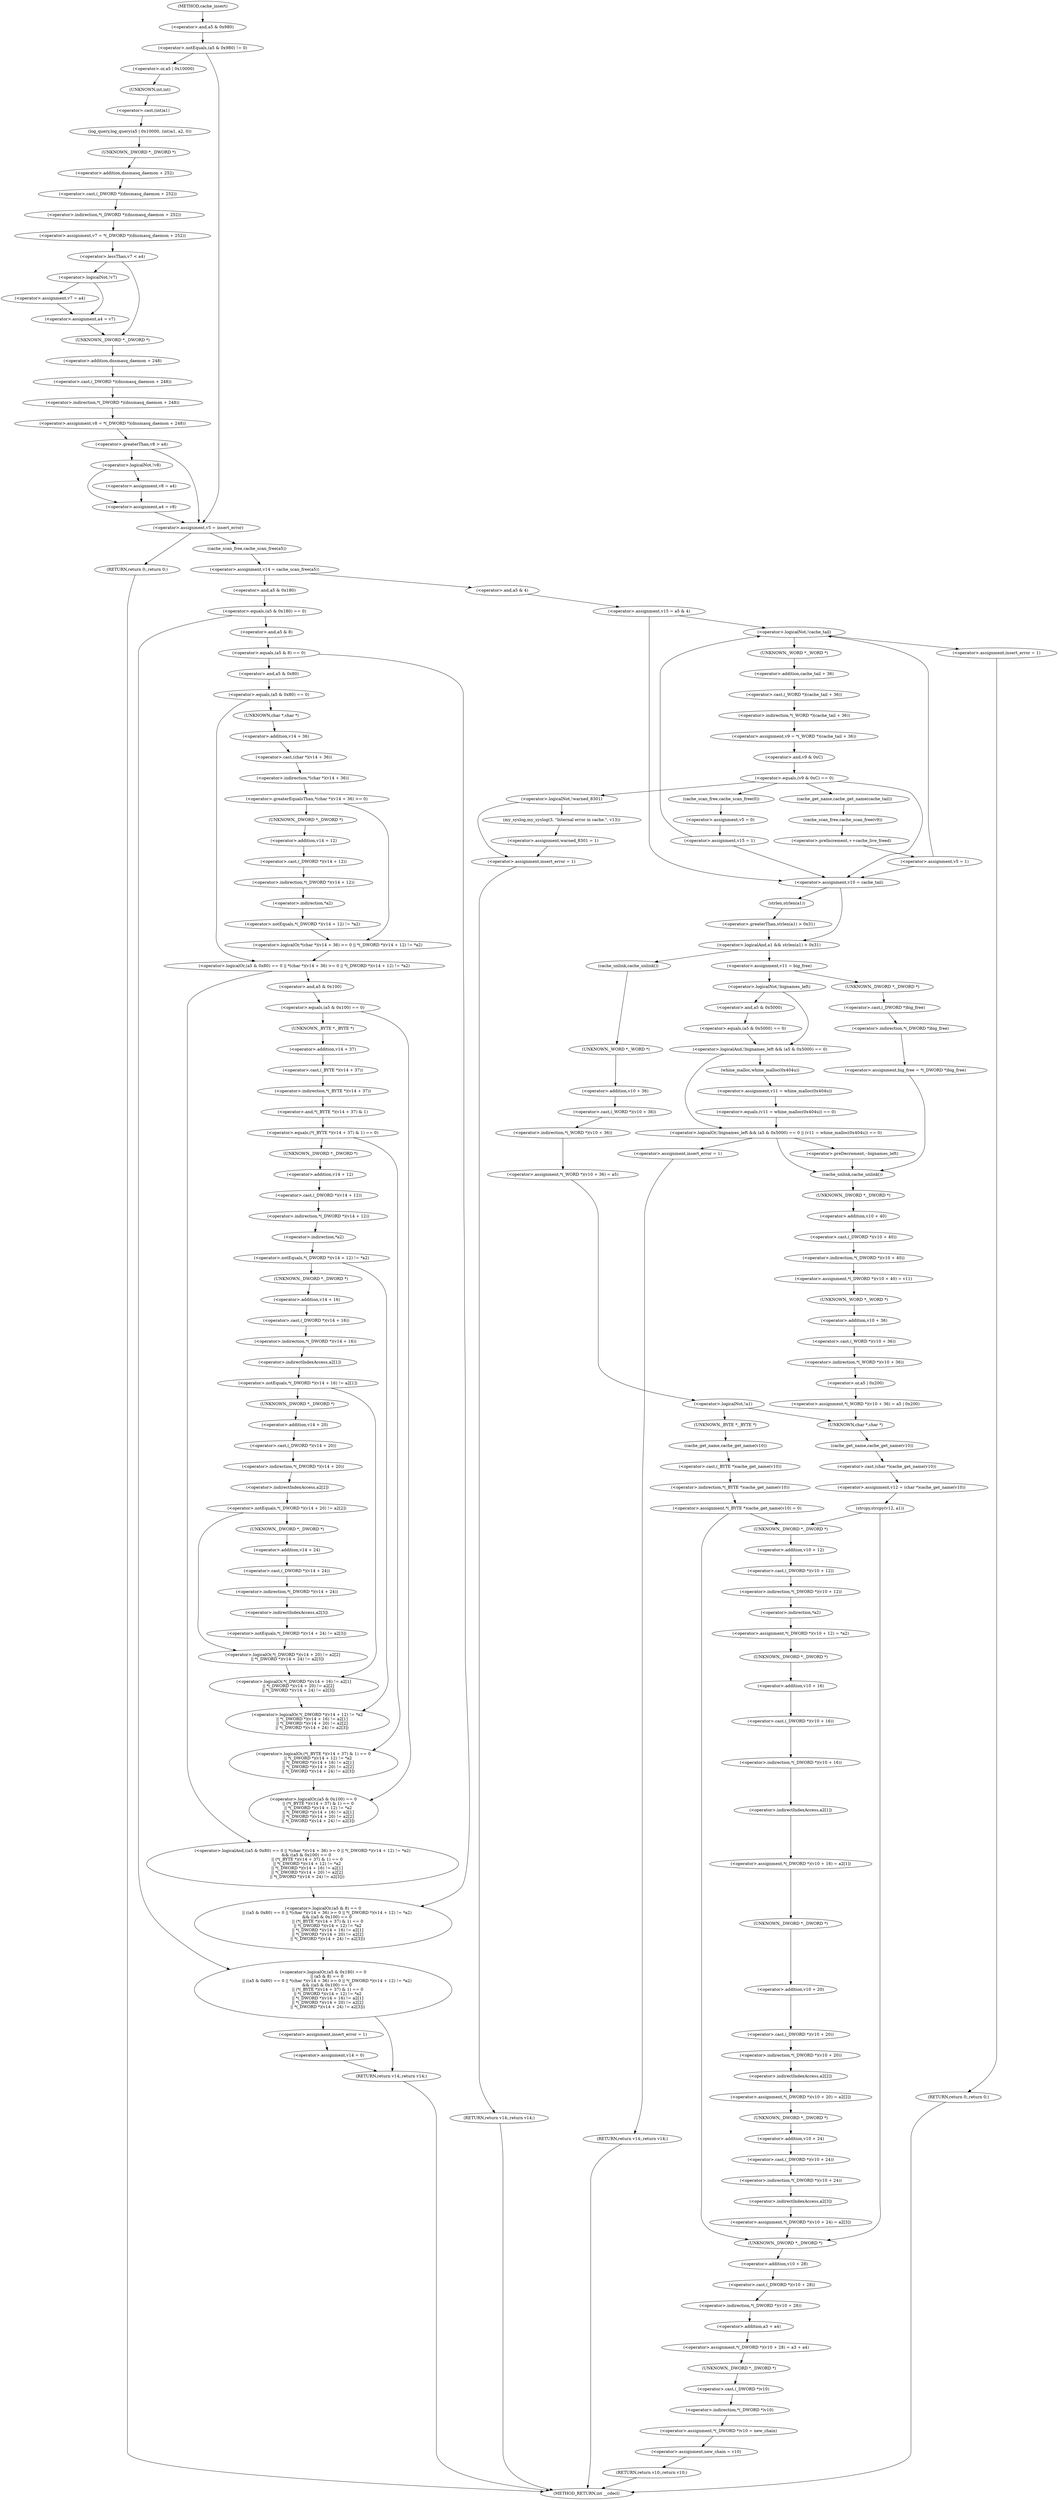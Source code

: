 digraph cache_insert {  
"1000129" [label = "(<operator>.notEquals,(a5 & 0x980) != 0)" ]
"1000130" [label = "(<operator>.and,a5 & 0x980)" ]
"1000135" [label = "(log_query,log_query(a5 | 0x10000, (int)a1, a2, 0))" ]
"1000136" [label = "(<operator>.or,a5 | 0x10000)" ]
"1000139" [label = "(<operator>.cast,(int)a1)" ]
"1000140" [label = "(UNKNOWN,int,int)" ]
"1000144" [label = "(<operator>.assignment,v7 = *(_DWORD *)(dnsmasq_daemon + 252))" ]
"1000146" [label = "(<operator>.indirection,*(_DWORD *)(dnsmasq_daemon + 252))" ]
"1000147" [label = "(<operator>.cast,(_DWORD *)(dnsmasq_daemon + 252))" ]
"1000148" [label = "(UNKNOWN,_DWORD *,_DWORD *)" ]
"1000149" [label = "(<operator>.addition,dnsmasq_daemon + 252)" ]
"1000153" [label = "(<operator>.lessThan,v7 < a4)" ]
"1000158" [label = "(<operator>.logicalNot,!v7)" ]
"1000160" [label = "(<operator>.assignment,v7 = a4)" ]
"1000163" [label = "(<operator>.assignment,a4 = v7)" ]
"1000166" [label = "(<operator>.assignment,v8 = *(_DWORD *)(dnsmasq_daemon + 248))" ]
"1000168" [label = "(<operator>.indirection,*(_DWORD *)(dnsmasq_daemon + 248))" ]
"1000169" [label = "(<operator>.cast,(_DWORD *)(dnsmasq_daemon + 248))" ]
"1000170" [label = "(UNKNOWN,_DWORD *,_DWORD *)" ]
"1000171" [label = "(<operator>.addition,dnsmasq_daemon + 248)" ]
"1000175" [label = "(<operator>.greaterThan,v8 > a4)" ]
"1000180" [label = "(<operator>.logicalNot,!v8)" ]
"1000182" [label = "(<operator>.assignment,v8 = a4)" ]
"1000185" [label = "(<operator>.assignment,a4 = v8)" ]
"1000188" [label = "(<operator>.assignment,v5 = insert_error)" ]
"1000193" [label = "(RETURN,return 0;,return 0;)" ]
"1000195" [label = "(<operator>.assignment,v14 = cache_scan_free(a5))" ]
"1000197" [label = "(cache_scan_free,cache_scan_free(a5))" ]
"1000203" [label = "(<operator>.logicalOr,(a5 & 0x180) == 0\n      || (a5 & 8) == 0\n      || ((a5 & 0x80) == 0 || *(char *)(v14 + 36) >= 0 || *(_DWORD *)(v14 + 12) != *a2)\n      && ((a5 & 0x100) == 0\n       || (*(_BYTE *)(v14 + 37) & 1) == 0\n       || *(_DWORD *)(v14 + 12) != *a2\n       || *(_DWORD *)(v14 + 16) != a2[1]\n       || *(_DWORD *)(v14 + 20) != a2[2]\n       || *(_DWORD *)(v14 + 24) != a2[3]))" ]
"1000204" [label = "(<operator>.equals,(a5 & 0x180) == 0)" ]
"1000205" [label = "(<operator>.and,a5 & 0x180)" ]
"1000209" [label = "(<operator>.logicalOr,(a5 & 8) == 0\n      || ((a5 & 0x80) == 0 || *(char *)(v14 + 36) >= 0 || *(_DWORD *)(v14 + 12) != *a2)\n      && ((a5 & 0x100) == 0\n       || (*(_BYTE *)(v14 + 37) & 1) == 0\n       || *(_DWORD *)(v14 + 12) != *a2\n       || *(_DWORD *)(v14 + 16) != a2[1]\n       || *(_DWORD *)(v14 + 20) != a2[2]\n       || *(_DWORD *)(v14 + 24) != a2[3]))" ]
"1000210" [label = "(<operator>.equals,(a5 & 8) == 0)" ]
"1000211" [label = "(<operator>.and,a5 & 8)" ]
"1000215" [label = "(<operator>.logicalAnd,((a5 & 0x80) == 0 || *(char *)(v14 + 36) >= 0 || *(_DWORD *)(v14 + 12) != *a2)\n      && ((a5 & 0x100) == 0\n       || (*(_BYTE *)(v14 + 37) & 1) == 0\n       || *(_DWORD *)(v14 + 12) != *a2\n       || *(_DWORD *)(v14 + 16) != a2[1]\n       || *(_DWORD *)(v14 + 20) != a2[2]\n       || *(_DWORD *)(v14 + 24) != a2[3]))" ]
"1000216" [label = "(<operator>.logicalOr,(a5 & 0x80) == 0 || *(char *)(v14 + 36) >= 0 || *(_DWORD *)(v14 + 12) != *a2)" ]
"1000217" [label = "(<operator>.equals,(a5 & 0x80) == 0)" ]
"1000218" [label = "(<operator>.and,a5 & 0x80)" ]
"1000222" [label = "(<operator>.logicalOr,*(char *)(v14 + 36) >= 0 || *(_DWORD *)(v14 + 12) != *a2)" ]
"1000223" [label = "(<operator>.greaterEqualsThan,*(char *)(v14 + 36) >= 0)" ]
"1000224" [label = "(<operator>.indirection,*(char *)(v14 + 36))" ]
"1000225" [label = "(<operator>.cast,(char *)(v14 + 36))" ]
"1000226" [label = "(UNKNOWN,char *,char *)" ]
"1000227" [label = "(<operator>.addition,v14 + 36)" ]
"1000231" [label = "(<operator>.notEquals,*(_DWORD *)(v14 + 12) != *a2)" ]
"1000232" [label = "(<operator>.indirection,*(_DWORD *)(v14 + 12))" ]
"1000233" [label = "(<operator>.cast,(_DWORD *)(v14 + 12))" ]
"1000234" [label = "(UNKNOWN,_DWORD *,_DWORD *)" ]
"1000235" [label = "(<operator>.addition,v14 + 12)" ]
"1000238" [label = "(<operator>.indirection,*a2)" ]
"1000240" [label = "(<operator>.logicalOr,(a5 & 0x100) == 0\n       || (*(_BYTE *)(v14 + 37) & 1) == 0\n       || *(_DWORD *)(v14 + 12) != *a2\n       || *(_DWORD *)(v14 + 16) != a2[1]\n       || *(_DWORD *)(v14 + 20) != a2[2]\n       || *(_DWORD *)(v14 + 24) != a2[3])" ]
"1000241" [label = "(<operator>.equals,(a5 & 0x100) == 0)" ]
"1000242" [label = "(<operator>.and,a5 & 0x100)" ]
"1000246" [label = "(<operator>.logicalOr,(*(_BYTE *)(v14 + 37) & 1) == 0\n       || *(_DWORD *)(v14 + 12) != *a2\n       || *(_DWORD *)(v14 + 16) != a2[1]\n       || *(_DWORD *)(v14 + 20) != a2[2]\n       || *(_DWORD *)(v14 + 24) != a2[3])" ]
"1000247" [label = "(<operator>.equals,(*(_BYTE *)(v14 + 37) & 1) == 0)" ]
"1000248" [label = "(<operator>.and,*(_BYTE *)(v14 + 37) & 1)" ]
"1000249" [label = "(<operator>.indirection,*(_BYTE *)(v14 + 37))" ]
"1000250" [label = "(<operator>.cast,(_BYTE *)(v14 + 37))" ]
"1000251" [label = "(UNKNOWN,_BYTE *,_BYTE *)" ]
"1000252" [label = "(<operator>.addition,v14 + 37)" ]
"1000257" [label = "(<operator>.logicalOr,*(_DWORD *)(v14 + 12) != *a2\n       || *(_DWORD *)(v14 + 16) != a2[1]\n       || *(_DWORD *)(v14 + 20) != a2[2]\n       || *(_DWORD *)(v14 + 24) != a2[3])" ]
"1000258" [label = "(<operator>.notEquals,*(_DWORD *)(v14 + 12) != *a2)" ]
"1000259" [label = "(<operator>.indirection,*(_DWORD *)(v14 + 12))" ]
"1000260" [label = "(<operator>.cast,(_DWORD *)(v14 + 12))" ]
"1000261" [label = "(UNKNOWN,_DWORD *,_DWORD *)" ]
"1000262" [label = "(<operator>.addition,v14 + 12)" ]
"1000265" [label = "(<operator>.indirection,*a2)" ]
"1000267" [label = "(<operator>.logicalOr,*(_DWORD *)(v14 + 16) != a2[1]\n       || *(_DWORD *)(v14 + 20) != a2[2]\n       || *(_DWORD *)(v14 + 24) != a2[3])" ]
"1000268" [label = "(<operator>.notEquals,*(_DWORD *)(v14 + 16) != a2[1])" ]
"1000269" [label = "(<operator>.indirection,*(_DWORD *)(v14 + 16))" ]
"1000270" [label = "(<operator>.cast,(_DWORD *)(v14 + 16))" ]
"1000271" [label = "(UNKNOWN,_DWORD *,_DWORD *)" ]
"1000272" [label = "(<operator>.addition,v14 + 16)" ]
"1000275" [label = "(<operator>.indirectIndexAccess,a2[1])" ]
"1000278" [label = "(<operator>.logicalOr,*(_DWORD *)(v14 + 20) != a2[2]\n       || *(_DWORD *)(v14 + 24) != a2[3])" ]
"1000279" [label = "(<operator>.notEquals,*(_DWORD *)(v14 + 20) != a2[2])" ]
"1000280" [label = "(<operator>.indirection,*(_DWORD *)(v14 + 20))" ]
"1000281" [label = "(<operator>.cast,(_DWORD *)(v14 + 20))" ]
"1000282" [label = "(UNKNOWN,_DWORD *,_DWORD *)" ]
"1000283" [label = "(<operator>.addition,v14 + 20)" ]
"1000286" [label = "(<operator>.indirectIndexAccess,a2[2])" ]
"1000289" [label = "(<operator>.notEquals,*(_DWORD *)(v14 + 24) != a2[3])" ]
"1000290" [label = "(<operator>.indirection,*(_DWORD *)(v14 + 24))" ]
"1000291" [label = "(<operator>.cast,(_DWORD *)(v14 + 24))" ]
"1000292" [label = "(UNKNOWN,_DWORD *,_DWORD *)" ]
"1000293" [label = "(<operator>.addition,v14 + 24)" ]
"1000296" [label = "(<operator>.indirectIndexAccess,a2[3])" ]
"1000300" [label = "(<operator>.assignment,insert_error = 1)" ]
"1000303" [label = "(<operator>.assignment,v14 = 0)" ]
"1000306" [label = "(RETURN,return v14;,return v14;)" ]
"1000308" [label = "(<operator>.assignment,v15 = a5 & 4)" ]
"1000310" [label = "(<operator>.and,a5 & 4)" ]
"1000317" [label = "(<operator>.logicalNot,!cache_tail)" ]
"1000320" [label = "(<operator>.assignment,insert_error = 1)" ]
"1000323" [label = "(RETURN,return 0;,return 0;)" ]
"1000325" [label = "(<operator>.assignment,v9 = *(_WORD *)(cache_tail + 36))" ]
"1000327" [label = "(<operator>.indirection,*(_WORD *)(cache_tail + 36))" ]
"1000328" [label = "(<operator>.cast,(_WORD *)(cache_tail + 36))" ]
"1000329" [label = "(UNKNOWN,_WORD *,_WORD *)" ]
"1000330" [label = "(<operator>.addition,cache_tail + 36)" ]
"1000334" [label = "(<operator>.equals,(v9 & 0xC) == 0)" ]
"1000335" [label = "(<operator>.and,v9 & 0xC)" ]
"1000344" [label = "(<operator>.logicalNot,!warned_8301)" ]
"1000347" [label = "(my_syslog,my_syslog(3, \"Internal error in cache.\", v13))" ]
"1000351" [label = "(<operator>.assignment,warned_8301 = 1)" ]
"1000354" [label = "(<operator>.assignment,insert_error = 1)" ]
"1000357" [label = "(RETURN,return v14;,return v14;)" ]
"1000362" [label = "(cache_get_name,cache_get_name(cache_tail))" ]
"1000364" [label = "(cache_scan_free,cache_scan_free(v9))" ]
"1000366" [label = "(<operator>.preIncrement,++cache_live_freed)" ]
"1000368" [label = "(<operator>.assignment,v5 = 1)" ]
"1000373" [label = "(cache_scan_free,cache_scan_free(0))" ]
"1000375" [label = "(<operator>.assignment,v5 = 0)" ]
"1000378" [label = "(<operator>.assignment,v15 = 1)" ]
"1000381" [label = "(<operator>.assignment,v10 = cache_tail)" ]
"1000385" [label = "(<operator>.logicalAnd,a1 && strlen(a1) > 0x31)" ]
"1000387" [label = "(<operator>.greaterThan,strlen(a1) > 0x31)" ]
"1000388" [label = "(strlen,strlen(a1))" ]
"1000392" [label = "(<operator>.assignment,v11 = big_free)" ]
"1000398" [label = "(<operator>.assignment,big_free = *(_DWORD *)big_free)" ]
"1000400" [label = "(<operator>.indirection,*(_DWORD *)big_free)" ]
"1000401" [label = "(<operator>.cast,(_DWORD *)big_free)" ]
"1000402" [label = "(UNKNOWN,_DWORD *,_DWORD *)" ]
"1000407" [label = "(<operator>.logicalOr,!bignames_left && (a5 & 0x5000) == 0 || (v11 = whine_malloc(0x404u)) == 0)" ]
"1000408" [label = "(<operator>.logicalAnd,!bignames_left && (a5 & 0x5000) == 0)" ]
"1000409" [label = "(<operator>.logicalNot,!bignames_left)" ]
"1000411" [label = "(<operator>.equals,(a5 & 0x5000) == 0)" ]
"1000412" [label = "(<operator>.and,a5 & 0x5000)" ]
"1000416" [label = "(<operator>.equals,(v11 = whine_malloc(0x404u)) == 0)" ]
"1000417" [label = "(<operator>.assignment,v11 = whine_malloc(0x404u))" ]
"1000419" [label = "(whine_malloc,whine_malloc(0x404u))" ]
"1000423" [label = "(<operator>.assignment,insert_error = 1)" ]
"1000426" [label = "(RETURN,return v14;,return v14;)" ]
"1000430" [label = "(<operator>.preDecrement,--bignames_left)" ]
"1000432" [label = "(cache_unlink,cache_unlink())" ]
"1000433" [label = "(<operator>.assignment,*(_DWORD *)(v10 + 40) = v11)" ]
"1000434" [label = "(<operator>.indirection,*(_DWORD *)(v10 + 40))" ]
"1000435" [label = "(<operator>.cast,(_DWORD *)(v10 + 40))" ]
"1000436" [label = "(UNKNOWN,_DWORD *,_DWORD *)" ]
"1000437" [label = "(<operator>.addition,v10 + 40)" ]
"1000441" [label = "(<operator>.assignment,*(_WORD *)(v10 + 36) = a5 | 0x200)" ]
"1000442" [label = "(<operator>.indirection,*(_WORD *)(v10 + 36))" ]
"1000443" [label = "(<operator>.cast,(_WORD *)(v10 + 36))" ]
"1000444" [label = "(UNKNOWN,_WORD *,_WORD *)" ]
"1000445" [label = "(<operator>.addition,v10 + 36)" ]
"1000448" [label = "(<operator>.or,a5 | 0x200)" ]
"1000453" [label = "(cache_unlink,cache_unlink())" ]
"1000454" [label = "(<operator>.assignment,*(_WORD *)(v10 + 36) = a5)" ]
"1000455" [label = "(<operator>.indirection,*(_WORD *)(v10 + 36))" ]
"1000456" [label = "(<operator>.cast,(_WORD *)(v10 + 36))" ]
"1000457" [label = "(UNKNOWN,_WORD *,_WORD *)" ]
"1000458" [label = "(<operator>.addition,v10 + 36)" ]
"1000463" [label = "(<operator>.logicalNot,!a1)" ]
"1000466" [label = "(<operator>.assignment,*(_BYTE *)cache_get_name(v10) = 0)" ]
"1000467" [label = "(<operator>.indirection,*(_BYTE *)cache_get_name(v10))" ]
"1000468" [label = "(<operator>.cast,(_BYTE *)cache_get_name(v10))" ]
"1000469" [label = "(UNKNOWN,_BYTE *,_BYTE *)" ]
"1000470" [label = "(cache_get_name,cache_get_name(v10))" ]
"1000474" [label = "(<operator>.assignment,v12 = (char *)cache_get_name(v10))" ]
"1000476" [label = "(<operator>.cast,(char *)cache_get_name(v10))" ]
"1000477" [label = "(UNKNOWN,char *,char *)" ]
"1000478" [label = "(cache_get_name,cache_get_name(v10))" ]
"1000480" [label = "(strcpy,strcpy(v12, a1))" ]
"1000487" [label = "(<operator>.assignment,*(_DWORD *)(v10 + 12) = *a2)" ]
"1000488" [label = "(<operator>.indirection,*(_DWORD *)(v10 + 12))" ]
"1000489" [label = "(<operator>.cast,(_DWORD *)(v10 + 12))" ]
"1000490" [label = "(UNKNOWN,_DWORD *,_DWORD *)" ]
"1000491" [label = "(<operator>.addition,v10 + 12)" ]
"1000494" [label = "(<operator>.indirection,*a2)" ]
"1000496" [label = "(<operator>.assignment,*(_DWORD *)(v10 + 16) = a2[1])" ]
"1000497" [label = "(<operator>.indirection,*(_DWORD *)(v10 + 16))" ]
"1000498" [label = "(<operator>.cast,(_DWORD *)(v10 + 16))" ]
"1000499" [label = "(UNKNOWN,_DWORD *,_DWORD *)" ]
"1000500" [label = "(<operator>.addition,v10 + 16)" ]
"1000503" [label = "(<operator>.indirectIndexAccess,a2[1])" ]
"1000506" [label = "(<operator>.assignment,*(_DWORD *)(v10 + 20) = a2[2])" ]
"1000507" [label = "(<operator>.indirection,*(_DWORD *)(v10 + 20))" ]
"1000508" [label = "(<operator>.cast,(_DWORD *)(v10 + 20))" ]
"1000509" [label = "(UNKNOWN,_DWORD *,_DWORD *)" ]
"1000510" [label = "(<operator>.addition,v10 + 20)" ]
"1000513" [label = "(<operator>.indirectIndexAccess,a2[2])" ]
"1000516" [label = "(<operator>.assignment,*(_DWORD *)(v10 + 24) = a2[3])" ]
"1000517" [label = "(<operator>.indirection,*(_DWORD *)(v10 + 24))" ]
"1000518" [label = "(<operator>.cast,(_DWORD *)(v10 + 24))" ]
"1000519" [label = "(UNKNOWN,_DWORD *,_DWORD *)" ]
"1000520" [label = "(<operator>.addition,v10 + 24)" ]
"1000523" [label = "(<operator>.indirectIndexAccess,a2[3])" ]
"1000526" [label = "(<operator>.assignment,*(_DWORD *)(v10 + 28) = a3 + a4)" ]
"1000527" [label = "(<operator>.indirection,*(_DWORD *)(v10 + 28))" ]
"1000528" [label = "(<operator>.cast,(_DWORD *)(v10 + 28))" ]
"1000529" [label = "(UNKNOWN,_DWORD *,_DWORD *)" ]
"1000530" [label = "(<operator>.addition,v10 + 28)" ]
"1000533" [label = "(<operator>.addition,a3 + a4)" ]
"1000536" [label = "(<operator>.assignment,*(_DWORD *)v10 = new_chain)" ]
"1000537" [label = "(<operator>.indirection,*(_DWORD *)v10)" ]
"1000538" [label = "(<operator>.cast,(_DWORD *)v10)" ]
"1000539" [label = "(UNKNOWN,_DWORD *,_DWORD *)" ]
"1000542" [label = "(<operator>.assignment,new_chain = v10)" ]
"1000545" [label = "(RETURN,return v10;,return v10;)" ]
"1000111" [label = "(METHOD,cache_insert)" ]
"1000547" [label = "(METHOD_RETURN,int __cdecl)" ]
  "1000129" -> "1000136" 
  "1000129" -> "1000188" 
  "1000130" -> "1000129" 
  "1000135" -> "1000148" 
  "1000136" -> "1000140" 
  "1000139" -> "1000135" 
  "1000140" -> "1000139" 
  "1000144" -> "1000153" 
  "1000146" -> "1000144" 
  "1000147" -> "1000146" 
  "1000148" -> "1000149" 
  "1000149" -> "1000147" 
  "1000153" -> "1000158" 
  "1000153" -> "1000170" 
  "1000158" -> "1000160" 
  "1000158" -> "1000163" 
  "1000160" -> "1000163" 
  "1000163" -> "1000170" 
  "1000166" -> "1000175" 
  "1000168" -> "1000166" 
  "1000169" -> "1000168" 
  "1000170" -> "1000171" 
  "1000171" -> "1000169" 
  "1000175" -> "1000180" 
  "1000175" -> "1000188" 
  "1000180" -> "1000182" 
  "1000180" -> "1000185" 
  "1000182" -> "1000185" 
  "1000185" -> "1000188" 
  "1000188" -> "1000193" 
  "1000188" -> "1000197" 
  "1000193" -> "1000547" 
  "1000195" -> "1000205" 
  "1000195" -> "1000310" 
  "1000197" -> "1000195" 
  "1000203" -> "1000300" 
  "1000203" -> "1000306" 
  "1000204" -> "1000203" 
  "1000204" -> "1000211" 
  "1000205" -> "1000204" 
  "1000209" -> "1000203" 
  "1000210" -> "1000209" 
  "1000210" -> "1000218" 
  "1000211" -> "1000210" 
  "1000215" -> "1000209" 
  "1000216" -> "1000215" 
  "1000216" -> "1000242" 
  "1000217" -> "1000226" 
  "1000217" -> "1000216" 
  "1000218" -> "1000217" 
  "1000222" -> "1000216" 
  "1000223" -> "1000234" 
  "1000223" -> "1000222" 
  "1000224" -> "1000223" 
  "1000225" -> "1000224" 
  "1000226" -> "1000227" 
  "1000227" -> "1000225" 
  "1000231" -> "1000222" 
  "1000232" -> "1000238" 
  "1000233" -> "1000232" 
  "1000234" -> "1000235" 
  "1000235" -> "1000233" 
  "1000238" -> "1000231" 
  "1000240" -> "1000215" 
  "1000241" -> "1000251" 
  "1000241" -> "1000240" 
  "1000242" -> "1000241" 
  "1000246" -> "1000240" 
  "1000247" -> "1000261" 
  "1000247" -> "1000246" 
  "1000248" -> "1000247" 
  "1000249" -> "1000248" 
  "1000250" -> "1000249" 
  "1000251" -> "1000252" 
  "1000252" -> "1000250" 
  "1000257" -> "1000246" 
  "1000258" -> "1000271" 
  "1000258" -> "1000257" 
  "1000259" -> "1000265" 
  "1000260" -> "1000259" 
  "1000261" -> "1000262" 
  "1000262" -> "1000260" 
  "1000265" -> "1000258" 
  "1000267" -> "1000257" 
  "1000268" -> "1000282" 
  "1000268" -> "1000267" 
  "1000269" -> "1000275" 
  "1000270" -> "1000269" 
  "1000271" -> "1000272" 
  "1000272" -> "1000270" 
  "1000275" -> "1000268" 
  "1000278" -> "1000267" 
  "1000279" -> "1000292" 
  "1000279" -> "1000278" 
  "1000280" -> "1000286" 
  "1000281" -> "1000280" 
  "1000282" -> "1000283" 
  "1000283" -> "1000281" 
  "1000286" -> "1000279" 
  "1000289" -> "1000278" 
  "1000290" -> "1000296" 
  "1000291" -> "1000290" 
  "1000292" -> "1000293" 
  "1000293" -> "1000291" 
  "1000296" -> "1000289" 
  "1000300" -> "1000303" 
  "1000303" -> "1000306" 
  "1000306" -> "1000547" 
  "1000308" -> "1000317" 
  "1000308" -> "1000381" 
  "1000310" -> "1000308" 
  "1000317" -> "1000320" 
  "1000317" -> "1000329" 
  "1000320" -> "1000323" 
  "1000323" -> "1000547" 
  "1000325" -> "1000335" 
  "1000327" -> "1000325" 
  "1000328" -> "1000327" 
  "1000329" -> "1000330" 
  "1000330" -> "1000328" 
  "1000334" -> "1000381" 
  "1000334" -> "1000344" 
  "1000334" -> "1000362" 
  "1000334" -> "1000373" 
  "1000335" -> "1000334" 
  "1000344" -> "1000347" 
  "1000344" -> "1000354" 
  "1000347" -> "1000351" 
  "1000351" -> "1000354" 
  "1000354" -> "1000357" 
  "1000357" -> "1000547" 
  "1000362" -> "1000364" 
  "1000364" -> "1000366" 
  "1000366" -> "1000368" 
  "1000368" -> "1000317" 
  "1000368" -> "1000381" 
  "1000373" -> "1000375" 
  "1000375" -> "1000378" 
  "1000378" -> "1000317" 
  "1000378" -> "1000381" 
  "1000381" -> "1000385" 
  "1000381" -> "1000388" 
  "1000385" -> "1000453" 
  "1000385" -> "1000392" 
  "1000387" -> "1000385" 
  "1000388" -> "1000387" 
  "1000392" -> "1000402" 
  "1000392" -> "1000409" 
  "1000398" -> "1000432" 
  "1000400" -> "1000398" 
  "1000401" -> "1000400" 
  "1000402" -> "1000401" 
  "1000407" -> "1000423" 
  "1000407" -> "1000432" 
  "1000407" -> "1000430" 
  "1000408" -> "1000407" 
  "1000408" -> "1000419" 
  "1000409" -> "1000408" 
  "1000409" -> "1000412" 
  "1000411" -> "1000408" 
  "1000412" -> "1000411" 
  "1000416" -> "1000407" 
  "1000417" -> "1000416" 
  "1000419" -> "1000417" 
  "1000423" -> "1000426" 
  "1000426" -> "1000547" 
  "1000430" -> "1000432" 
  "1000432" -> "1000436" 
  "1000433" -> "1000444" 
  "1000434" -> "1000433" 
  "1000435" -> "1000434" 
  "1000436" -> "1000437" 
  "1000437" -> "1000435" 
  "1000441" -> "1000477" 
  "1000442" -> "1000448" 
  "1000443" -> "1000442" 
  "1000444" -> "1000445" 
  "1000445" -> "1000443" 
  "1000448" -> "1000441" 
  "1000453" -> "1000457" 
  "1000454" -> "1000463" 
  "1000455" -> "1000454" 
  "1000456" -> "1000455" 
  "1000457" -> "1000458" 
  "1000458" -> "1000456" 
  "1000463" -> "1000469" 
  "1000463" -> "1000477" 
  "1000466" -> "1000490" 
  "1000466" -> "1000529" 
  "1000467" -> "1000466" 
  "1000468" -> "1000467" 
  "1000469" -> "1000470" 
  "1000470" -> "1000468" 
  "1000474" -> "1000480" 
  "1000476" -> "1000474" 
  "1000477" -> "1000478" 
  "1000478" -> "1000476" 
  "1000480" -> "1000490" 
  "1000480" -> "1000529" 
  "1000487" -> "1000499" 
  "1000488" -> "1000494" 
  "1000489" -> "1000488" 
  "1000490" -> "1000491" 
  "1000491" -> "1000489" 
  "1000494" -> "1000487" 
  "1000496" -> "1000509" 
  "1000497" -> "1000503" 
  "1000498" -> "1000497" 
  "1000499" -> "1000500" 
  "1000500" -> "1000498" 
  "1000503" -> "1000496" 
  "1000506" -> "1000519" 
  "1000507" -> "1000513" 
  "1000508" -> "1000507" 
  "1000509" -> "1000510" 
  "1000510" -> "1000508" 
  "1000513" -> "1000506" 
  "1000516" -> "1000529" 
  "1000517" -> "1000523" 
  "1000518" -> "1000517" 
  "1000519" -> "1000520" 
  "1000520" -> "1000518" 
  "1000523" -> "1000516" 
  "1000526" -> "1000539" 
  "1000527" -> "1000533" 
  "1000528" -> "1000527" 
  "1000529" -> "1000530" 
  "1000530" -> "1000528" 
  "1000533" -> "1000526" 
  "1000536" -> "1000542" 
  "1000537" -> "1000536" 
  "1000538" -> "1000537" 
  "1000539" -> "1000538" 
  "1000542" -> "1000545" 
  "1000545" -> "1000547" 
  "1000111" -> "1000130" 
}
